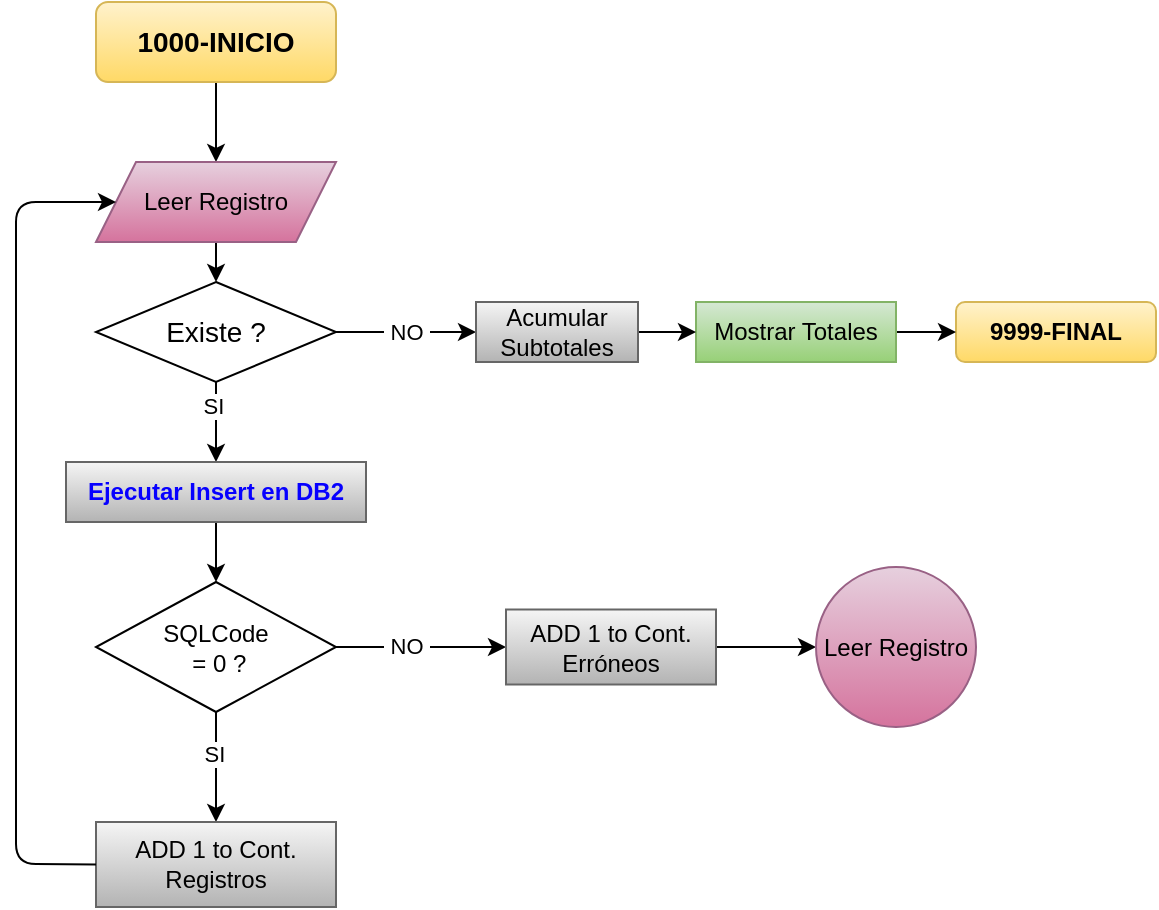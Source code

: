 <mxfile>
    <diagram id="orXAmYVh9-CZ3GWi7Xlr" name="Página-1">
        <mxGraphModel dx="1265" dy="558" grid="1" gridSize="10" guides="1" tooltips="1" connect="1" arrows="1" fold="1" page="1" pageScale="1" pageWidth="827" pageHeight="1169" background="#FFFFFF" math="0" shadow="0">
            <root>
                <mxCell id="0"/>
                <mxCell id="1" parent="0"/>
                <mxCell id="6" value="" style="edgeStyle=none;html=1;entryX=0.5;entryY=0;entryDx=0;entryDy=0;" parent="1" source="4" target="36" edge="1">
                    <mxGeometry relative="1" as="geometry">
                        <mxPoint x="130" y="120" as="targetPoint"/>
                    </mxGeometry>
                </mxCell>
                <mxCell id="4" value="1000-INICIO" style="rounded=1;whiteSpace=wrap;html=1;fillColor=#fff2cc;strokeColor=#d6b656;fontStyle=1;fontSize=14;gradientColor=#ffd966;" parent="1" vertex="1">
                    <mxGeometry x="70" y="40" width="120" height="40" as="geometry"/>
                </mxCell>
                <mxCell id="8" value="" style="edgeStyle=none;html=1;exitX=0.5;exitY=1;exitDx=0;exitDy=0;" parent="1" source="36" target="7" edge="1">
                    <mxGeometry relative="1" as="geometry">
                        <mxPoint x="130" y="160" as="sourcePoint"/>
                    </mxGeometry>
                </mxCell>
                <mxCell id="7" value="Existe ?" style="rhombus;whiteSpace=wrap;html=1;fontSize=14;rounded=0;fontStyle=0;" parent="1" vertex="1">
                    <mxGeometry x="70" y="180" width="120" height="50" as="geometry"/>
                </mxCell>
                <mxCell id="11" value="" style="endArrow=classic;html=1;exitX=0.5;exitY=1;exitDx=0;exitDy=0;" parent="1" source="7" target="73" edge="1">
                    <mxGeometry relative="1" as="geometry">
                        <mxPoint x="129.5" y="270" as="sourcePoint"/>
                        <mxPoint x="130" y="270" as="targetPoint"/>
                    </mxGeometry>
                </mxCell>
                <mxCell id="12" value="SI&amp;nbsp;" style="edgeLabel;resizable=0;html=1;;align=center;verticalAlign=middle;" parent="11" connectable="0" vertex="1">
                    <mxGeometry relative="1" as="geometry">
                        <mxPoint y="-8" as="offset"/>
                    </mxGeometry>
                </mxCell>
                <mxCell id="30" value="9999-FINAL" style="rounded=1;whiteSpace=wrap;html=1;fillColor=#fff2cc;strokeColor=#d6b656;fontStyle=1;gradientColor=#ffd966;" parent="1" vertex="1">
                    <mxGeometry x="500" y="190" width="100" height="30" as="geometry"/>
                </mxCell>
                <mxCell id="34" value="" style="endArrow=classic;html=1;entryX=0;entryY=0.5;entryDx=0;entryDy=0;exitX=1;exitY=0.5;exitDx=0;exitDy=0;" parent="1" source="7" target="66" edge="1">
                    <mxGeometry relative="1" as="geometry">
                        <mxPoint x="200" y="190" as="sourcePoint"/>
                        <mxPoint x="240" y="205" as="targetPoint"/>
                    </mxGeometry>
                </mxCell>
                <mxCell id="35" value="&amp;nbsp;NO&amp;nbsp;" style="edgeLabel;resizable=0;html=1;;align=center;verticalAlign=middle;" parent="34" connectable="0" vertex="1">
                    <mxGeometry relative="1" as="geometry"/>
                </mxCell>
                <mxCell id="36" value="Leer Registro" style="shape=parallelogram;perimeter=parallelogramPerimeter;whiteSpace=wrap;html=1;fixedSize=1;fillColor=#e6d0de;gradientColor=#d5739d;strokeColor=#996185;" parent="1" vertex="1">
                    <mxGeometry x="70" y="120" width="120" height="40" as="geometry"/>
                </mxCell>
                <mxCell id="65" style="edgeStyle=none;html=1;entryX=0;entryY=0.5;entryDx=0;entryDy=0;" parent="1" source="63" target="30" edge="1">
                    <mxGeometry relative="1" as="geometry"/>
                </mxCell>
                <mxCell id="63" value="Mostrar Totales" style="rounded=0;whiteSpace=wrap;html=1;fillColor=#d5e8d4;gradientColor=#97d077;strokeColor=#82b366;" parent="1" vertex="1">
                    <mxGeometry x="370" y="190" width="100" height="30" as="geometry"/>
                </mxCell>
                <mxCell id="67" style="edgeStyle=none;html=1;entryX=0;entryY=0.5;entryDx=0;entryDy=0;" parent="1" source="66" target="63" edge="1">
                    <mxGeometry relative="1" as="geometry"/>
                </mxCell>
                <mxCell id="66" value="Acumular&lt;div&gt;Subtotales&lt;/div&gt;" style="rounded=0;whiteSpace=wrap;html=1;fillColor=#f5f5f5;strokeColor=#666666;gradientColor=#b3b3b3;" parent="1" vertex="1">
                    <mxGeometry x="260" y="190" width="81" height="30" as="geometry"/>
                </mxCell>
                <mxCell id="75" value="" style="edgeStyle=none;html=1;" edge="1" parent="1" source="73" target="74">
                    <mxGeometry relative="1" as="geometry"/>
                </mxCell>
                <mxCell id="73" value="Ejecutar Insert en DB2" style="rounded=0;whiteSpace=wrap;html=1;fillColor=#f5f5f5;strokeColor=#666666;gradientColor=#b3b3b3;fontColor=#0700FF;fontStyle=1" vertex="1" parent="1">
                    <mxGeometry x="55" y="270" width="150" height="30" as="geometry"/>
                </mxCell>
                <mxCell id="77" value="" style="edgeStyle=none;html=1;" edge="1" parent="1" source="74" target="76">
                    <mxGeometry relative="1" as="geometry"/>
                </mxCell>
                <mxCell id="78" value="&amp;nbsp;NO&amp;nbsp;" style="edgeLabel;html=1;align=center;verticalAlign=middle;resizable=0;points=[];" vertex="1" connectable="0" parent="77">
                    <mxGeometry x="-0.42" y="1" relative="1" as="geometry">
                        <mxPoint x="10" as="offset"/>
                    </mxGeometry>
                </mxCell>
                <mxCell id="80" value="" style="edgeStyle=none;html=1;" edge="1" parent="1" source="74" target="79">
                    <mxGeometry relative="1" as="geometry"/>
                </mxCell>
                <mxCell id="81" value="SI" style="edgeLabel;html=1;align=center;verticalAlign=middle;resizable=0;points=[];" vertex="1" connectable="0" parent="80">
                    <mxGeometry x="-0.238" y="1" relative="1" as="geometry">
                        <mxPoint x="-2" as="offset"/>
                    </mxGeometry>
                </mxCell>
                <mxCell id="74" value="SQLCode&lt;div&gt;&amp;nbsp;= 0 ?&lt;/div&gt;" style="rhombus;whiteSpace=wrap;html=1;rounded=0;" vertex="1" parent="1">
                    <mxGeometry x="70" y="330" width="120" height="65" as="geometry"/>
                </mxCell>
                <mxCell id="84" value="" style="edgeStyle=none;html=1;" edge="1" parent="1" source="76" target="83">
                    <mxGeometry relative="1" as="geometry"/>
                </mxCell>
                <mxCell id="76" value="ADD 1 to Cont. Erróneos" style="whiteSpace=wrap;html=1;rounded=0;fillColor=#f5f5f5;gradientColor=#b3b3b3;strokeColor=#666666;" vertex="1" parent="1">
                    <mxGeometry x="275" y="343.75" width="105" height="37.5" as="geometry"/>
                </mxCell>
                <mxCell id="79" value="ADD 1 to Cont. Registros" style="whiteSpace=wrap;html=1;rounded=0;fillColor=#f5f5f5;gradientColor=#b3b3b3;strokeColor=#666666;" vertex="1" parent="1">
                    <mxGeometry x="70" y="450" width="120" height="42.5" as="geometry"/>
                </mxCell>
                <mxCell id="82" value="" style="endArrow=classic;html=1;entryX=0;entryY=0.5;entryDx=0;entryDy=0;exitX=0;exitY=0.5;exitDx=0;exitDy=0;" edge="1" parent="1" source="79" target="36">
                    <mxGeometry width="50" height="50" relative="1" as="geometry">
                        <mxPoint x="410" y="360" as="sourcePoint"/>
                        <mxPoint x="460" y="310" as="targetPoint"/>
                        <Array as="points">
                            <mxPoint x="30" y="471"/>
                            <mxPoint x="30" y="140"/>
                        </Array>
                    </mxGeometry>
                </mxCell>
                <mxCell id="83" value="Leer Registro" style="ellipse;whiteSpace=wrap;html=1;fillColor=#e6d0de;strokeColor=#996185;rounded=0;gradientColor=#d5739d;" vertex="1" parent="1">
                    <mxGeometry x="430" y="322.5" width="80" height="80" as="geometry"/>
                </mxCell>
            </root>
        </mxGraphModel>
    </diagram>
</mxfile>